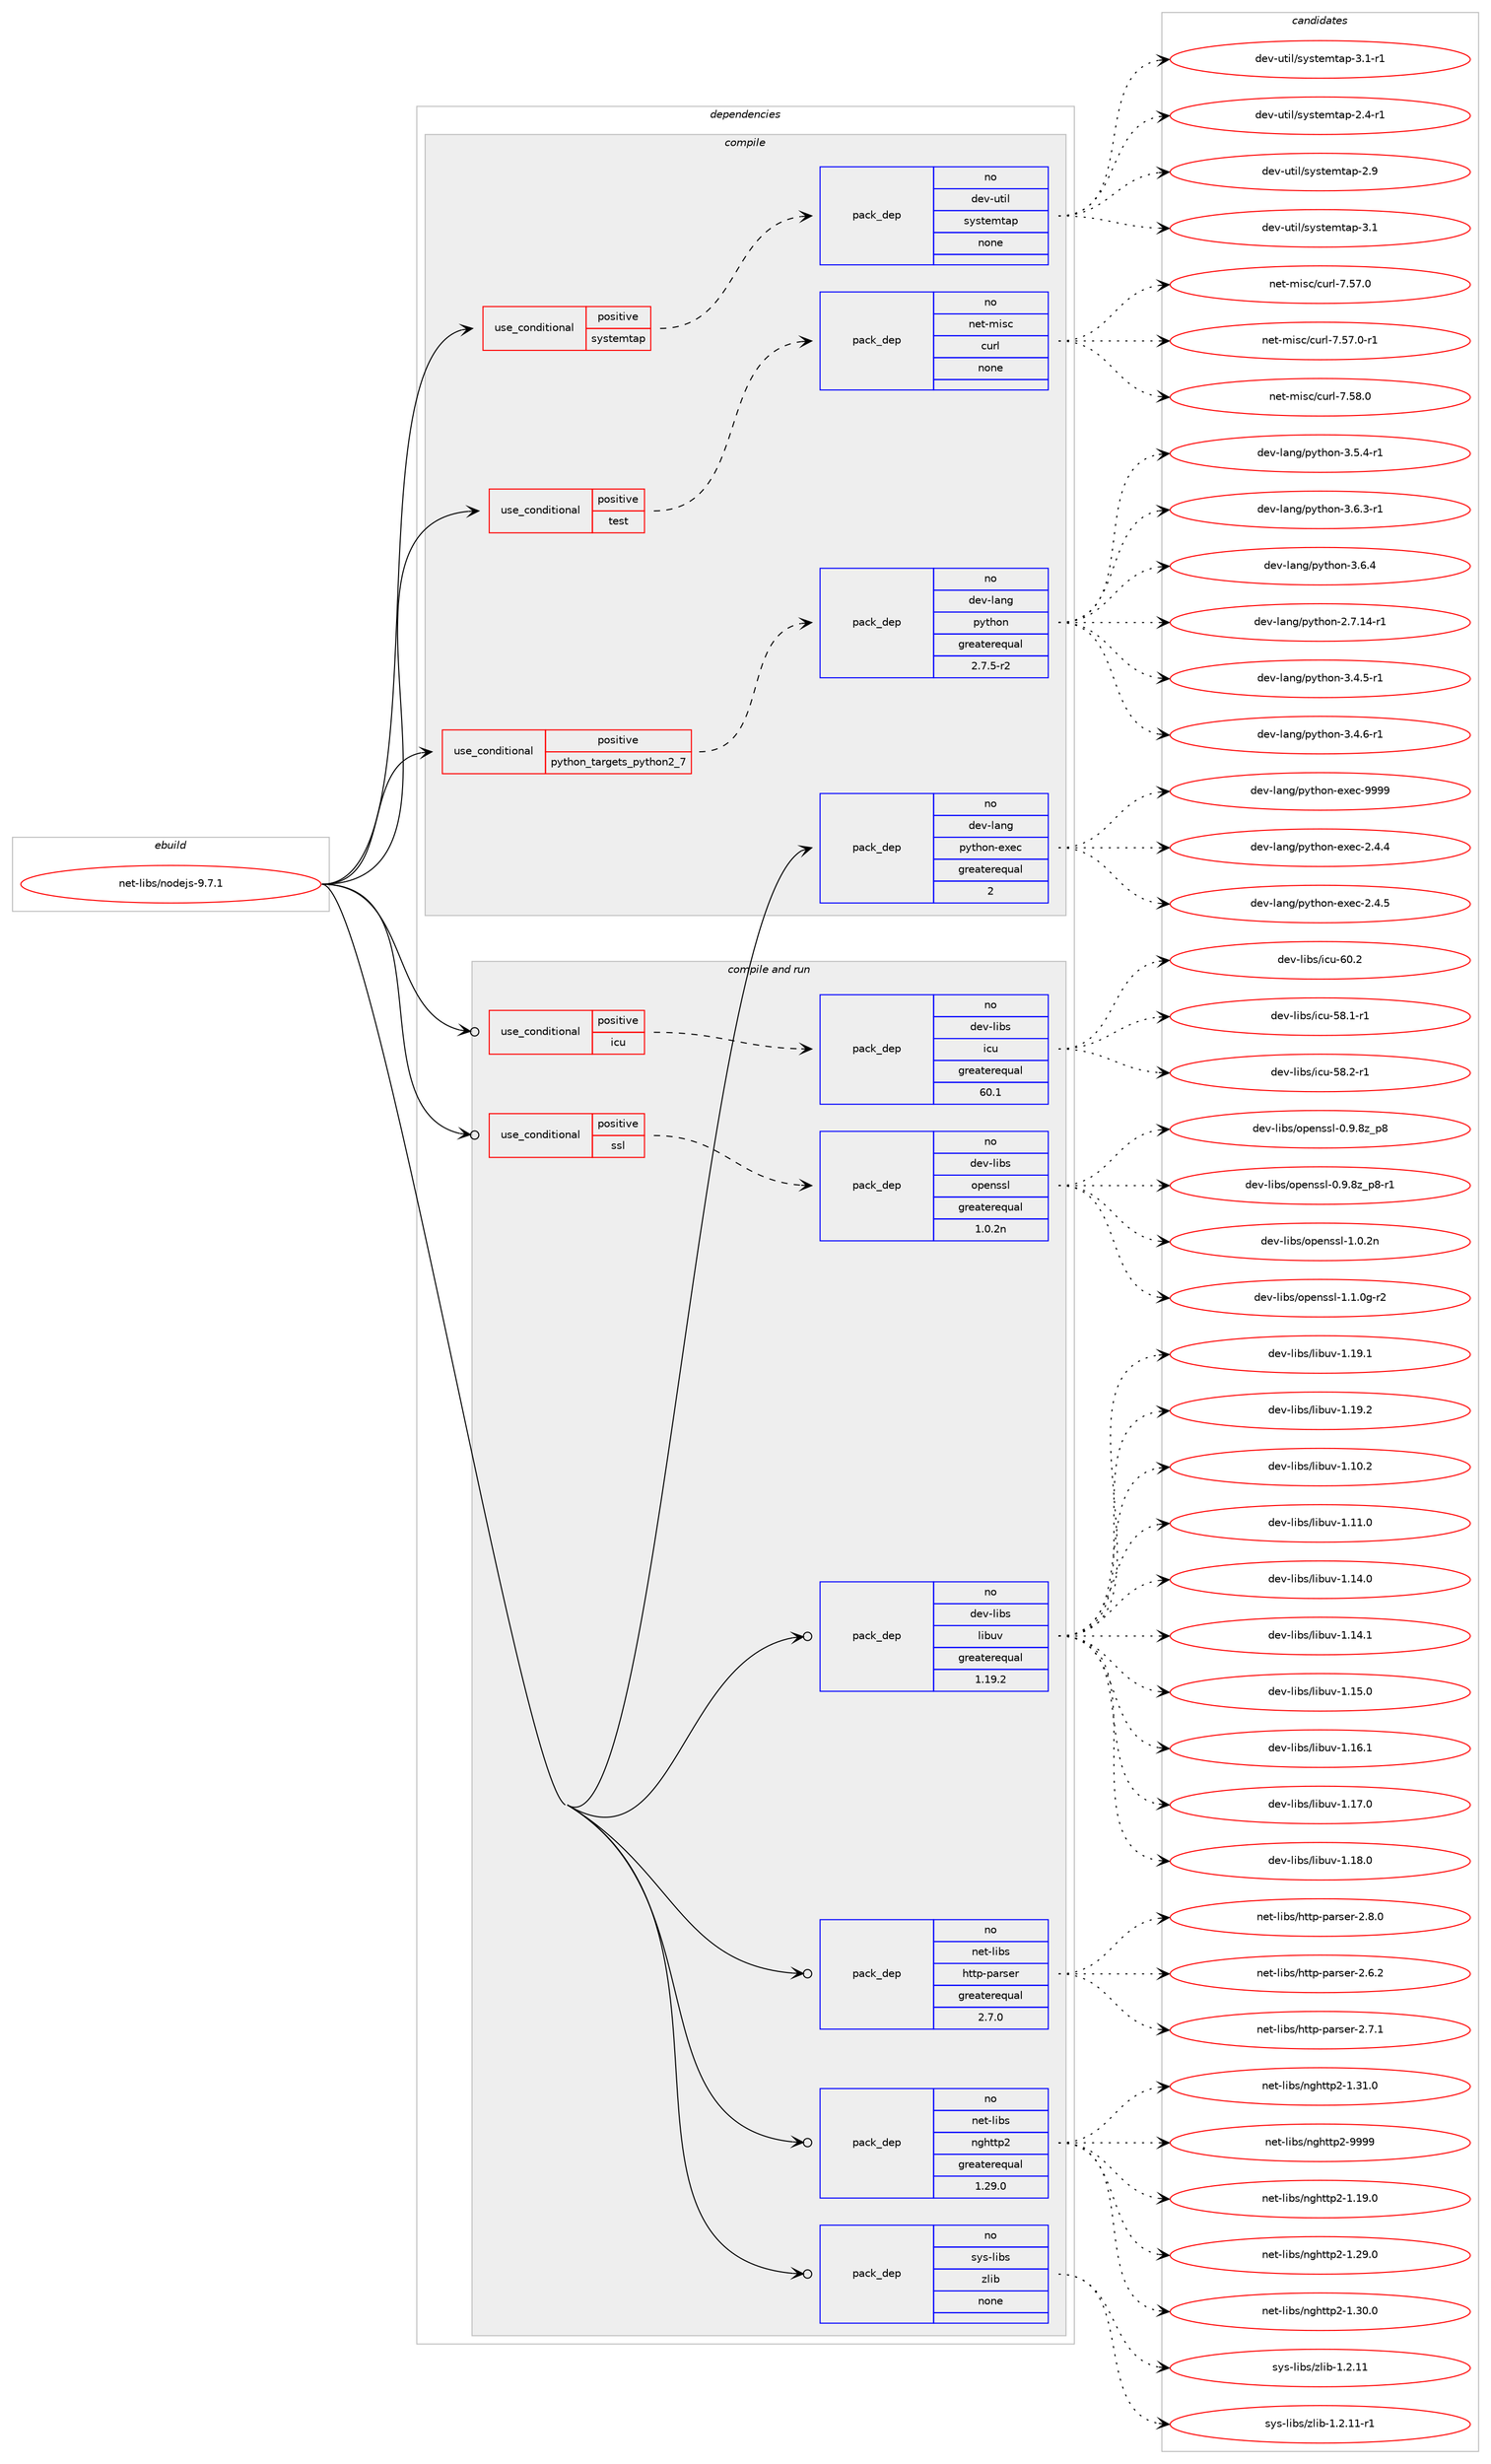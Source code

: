 digraph prolog {

# *************
# Graph options
# *************

newrank=true;
concentrate=true;
compound=true;
graph [rankdir=LR,fontname=Helvetica,fontsize=10,ranksep=1.5];#, ranksep=2.5, nodesep=0.2];
edge  [arrowhead=vee];
node  [fontname=Helvetica,fontsize=10];

# **********
# The ebuild
# **********

subgraph cluster_leftcol {
color=gray;
rank=same;
label=<<i>ebuild</i>>;
id [label="net-libs/nodejs-9.7.1", color=red, width=4, href="../net-libs/nodejs-9.7.1.svg"];
}

# ****************
# The dependencies
# ****************

subgraph cluster_midcol {
color=gray;
label=<<i>dependencies</i>>;
subgraph cluster_compile {
fillcolor="#eeeeee";
style=filled;
label=<<i>compile</i>>;
subgraph cond137 {
dependency602 [label=<<TABLE BORDER="0" CELLBORDER="1" CELLSPACING="0" CELLPADDING="4"><TR><TD ROWSPAN="3" CELLPADDING="10">use_conditional</TD></TR><TR><TD>positive</TD></TR><TR><TD>python_targets_python2_7</TD></TR></TABLE>>, shape=none, color=red];
subgraph pack449 {
dependency603 [label=<<TABLE BORDER="0" CELLBORDER="1" CELLSPACING="0" CELLPADDING="4" WIDTH="220"><TR><TD ROWSPAN="6" CELLPADDING="30">pack_dep</TD></TR><TR><TD WIDTH="110">no</TD></TR><TR><TD>dev-lang</TD></TR><TR><TD>python</TD></TR><TR><TD>greaterequal</TD></TR><TR><TD>2.7.5-r2</TD></TR></TABLE>>, shape=none, color=blue];
}
dependency602:e -> dependency603:w [weight=20,style="dashed",arrowhead="vee"];
}
id:e -> dependency602:w [weight=20,style="solid",arrowhead="vee"];
subgraph cond138 {
dependency604 [label=<<TABLE BORDER="0" CELLBORDER="1" CELLSPACING="0" CELLPADDING="4"><TR><TD ROWSPAN="3" CELLPADDING="10">use_conditional</TD></TR><TR><TD>positive</TD></TR><TR><TD>systemtap</TD></TR></TABLE>>, shape=none, color=red];
subgraph pack450 {
dependency605 [label=<<TABLE BORDER="0" CELLBORDER="1" CELLSPACING="0" CELLPADDING="4" WIDTH="220"><TR><TD ROWSPAN="6" CELLPADDING="30">pack_dep</TD></TR><TR><TD WIDTH="110">no</TD></TR><TR><TD>dev-util</TD></TR><TR><TD>systemtap</TD></TR><TR><TD>none</TD></TR><TR><TD></TD></TR></TABLE>>, shape=none, color=blue];
}
dependency604:e -> dependency605:w [weight=20,style="dashed",arrowhead="vee"];
}
id:e -> dependency604:w [weight=20,style="solid",arrowhead="vee"];
subgraph cond139 {
dependency606 [label=<<TABLE BORDER="0" CELLBORDER="1" CELLSPACING="0" CELLPADDING="4"><TR><TD ROWSPAN="3" CELLPADDING="10">use_conditional</TD></TR><TR><TD>positive</TD></TR><TR><TD>test</TD></TR></TABLE>>, shape=none, color=red];
subgraph pack451 {
dependency607 [label=<<TABLE BORDER="0" CELLBORDER="1" CELLSPACING="0" CELLPADDING="4" WIDTH="220"><TR><TD ROWSPAN="6" CELLPADDING="30">pack_dep</TD></TR><TR><TD WIDTH="110">no</TD></TR><TR><TD>net-misc</TD></TR><TR><TD>curl</TD></TR><TR><TD>none</TD></TR><TR><TD></TD></TR></TABLE>>, shape=none, color=blue];
}
dependency606:e -> dependency607:w [weight=20,style="dashed",arrowhead="vee"];
}
id:e -> dependency606:w [weight=20,style="solid",arrowhead="vee"];
subgraph pack452 {
dependency608 [label=<<TABLE BORDER="0" CELLBORDER="1" CELLSPACING="0" CELLPADDING="4" WIDTH="220"><TR><TD ROWSPAN="6" CELLPADDING="30">pack_dep</TD></TR><TR><TD WIDTH="110">no</TD></TR><TR><TD>dev-lang</TD></TR><TR><TD>python-exec</TD></TR><TR><TD>greaterequal</TD></TR><TR><TD>2</TD></TR></TABLE>>, shape=none, color=blue];
}
id:e -> dependency608:w [weight=20,style="solid",arrowhead="vee"];
}
subgraph cluster_compileandrun {
fillcolor="#eeeeee";
style=filled;
label=<<i>compile and run</i>>;
subgraph cond140 {
dependency609 [label=<<TABLE BORDER="0" CELLBORDER="1" CELLSPACING="0" CELLPADDING="4"><TR><TD ROWSPAN="3" CELLPADDING="10">use_conditional</TD></TR><TR><TD>positive</TD></TR><TR><TD>icu</TD></TR></TABLE>>, shape=none, color=red];
subgraph pack453 {
dependency610 [label=<<TABLE BORDER="0" CELLBORDER="1" CELLSPACING="0" CELLPADDING="4" WIDTH="220"><TR><TD ROWSPAN="6" CELLPADDING="30">pack_dep</TD></TR><TR><TD WIDTH="110">no</TD></TR><TR><TD>dev-libs</TD></TR><TR><TD>icu</TD></TR><TR><TD>greaterequal</TD></TR><TR><TD>60.1</TD></TR></TABLE>>, shape=none, color=blue];
}
dependency609:e -> dependency610:w [weight=20,style="dashed",arrowhead="vee"];
}
id:e -> dependency609:w [weight=20,style="solid",arrowhead="odotvee"];
subgraph cond141 {
dependency611 [label=<<TABLE BORDER="0" CELLBORDER="1" CELLSPACING="0" CELLPADDING="4"><TR><TD ROWSPAN="3" CELLPADDING="10">use_conditional</TD></TR><TR><TD>positive</TD></TR><TR><TD>ssl</TD></TR></TABLE>>, shape=none, color=red];
subgraph pack454 {
dependency612 [label=<<TABLE BORDER="0" CELLBORDER="1" CELLSPACING="0" CELLPADDING="4" WIDTH="220"><TR><TD ROWSPAN="6" CELLPADDING="30">pack_dep</TD></TR><TR><TD WIDTH="110">no</TD></TR><TR><TD>dev-libs</TD></TR><TR><TD>openssl</TD></TR><TR><TD>greaterequal</TD></TR><TR><TD>1.0.2n</TD></TR></TABLE>>, shape=none, color=blue];
}
dependency611:e -> dependency612:w [weight=20,style="dashed",arrowhead="vee"];
}
id:e -> dependency611:w [weight=20,style="solid",arrowhead="odotvee"];
subgraph pack455 {
dependency613 [label=<<TABLE BORDER="0" CELLBORDER="1" CELLSPACING="0" CELLPADDING="4" WIDTH="220"><TR><TD ROWSPAN="6" CELLPADDING="30">pack_dep</TD></TR><TR><TD WIDTH="110">no</TD></TR><TR><TD>dev-libs</TD></TR><TR><TD>libuv</TD></TR><TR><TD>greaterequal</TD></TR><TR><TD>1.19.2</TD></TR></TABLE>>, shape=none, color=blue];
}
id:e -> dependency613:w [weight=20,style="solid",arrowhead="odotvee"];
subgraph pack456 {
dependency614 [label=<<TABLE BORDER="0" CELLBORDER="1" CELLSPACING="0" CELLPADDING="4" WIDTH="220"><TR><TD ROWSPAN="6" CELLPADDING="30">pack_dep</TD></TR><TR><TD WIDTH="110">no</TD></TR><TR><TD>net-libs</TD></TR><TR><TD>http-parser</TD></TR><TR><TD>greaterequal</TD></TR><TR><TD>2.7.0</TD></TR></TABLE>>, shape=none, color=blue];
}
id:e -> dependency614:w [weight=20,style="solid",arrowhead="odotvee"];
subgraph pack457 {
dependency615 [label=<<TABLE BORDER="0" CELLBORDER="1" CELLSPACING="0" CELLPADDING="4" WIDTH="220"><TR><TD ROWSPAN="6" CELLPADDING="30">pack_dep</TD></TR><TR><TD WIDTH="110">no</TD></TR><TR><TD>net-libs</TD></TR><TR><TD>nghttp2</TD></TR><TR><TD>greaterequal</TD></TR><TR><TD>1.29.0</TD></TR></TABLE>>, shape=none, color=blue];
}
id:e -> dependency615:w [weight=20,style="solid",arrowhead="odotvee"];
subgraph pack458 {
dependency616 [label=<<TABLE BORDER="0" CELLBORDER="1" CELLSPACING="0" CELLPADDING="4" WIDTH="220"><TR><TD ROWSPAN="6" CELLPADDING="30">pack_dep</TD></TR><TR><TD WIDTH="110">no</TD></TR><TR><TD>sys-libs</TD></TR><TR><TD>zlib</TD></TR><TR><TD>none</TD></TR><TR><TD></TD></TR></TABLE>>, shape=none, color=blue];
}
id:e -> dependency616:w [weight=20,style="solid",arrowhead="odotvee"];
}
subgraph cluster_run {
fillcolor="#eeeeee";
style=filled;
label=<<i>run</i>>;
}
}

# **************
# The candidates
# **************

subgraph cluster_choices {
rank=same;
color=gray;
label=<<i>candidates</i>>;

subgraph choice449 {
color=black;
nodesep=1;
choice100101118451089711010347112121116104111110455046554649524511449 [label="dev-lang/python-2.7.14-r1", color=red, width=4,href="../dev-lang/python-2.7.14-r1.svg"];
choice1001011184510897110103471121211161041111104551465246534511449 [label="dev-lang/python-3.4.5-r1", color=red, width=4,href="../dev-lang/python-3.4.5-r1.svg"];
choice1001011184510897110103471121211161041111104551465246544511449 [label="dev-lang/python-3.4.6-r1", color=red, width=4,href="../dev-lang/python-3.4.6-r1.svg"];
choice1001011184510897110103471121211161041111104551465346524511449 [label="dev-lang/python-3.5.4-r1", color=red, width=4,href="../dev-lang/python-3.5.4-r1.svg"];
choice1001011184510897110103471121211161041111104551465446514511449 [label="dev-lang/python-3.6.3-r1", color=red, width=4,href="../dev-lang/python-3.6.3-r1.svg"];
choice100101118451089711010347112121116104111110455146544652 [label="dev-lang/python-3.6.4", color=red, width=4,href="../dev-lang/python-3.6.4.svg"];
dependency603:e -> choice100101118451089711010347112121116104111110455046554649524511449:w [style=dotted,weight="100"];
dependency603:e -> choice1001011184510897110103471121211161041111104551465246534511449:w [style=dotted,weight="100"];
dependency603:e -> choice1001011184510897110103471121211161041111104551465246544511449:w [style=dotted,weight="100"];
dependency603:e -> choice1001011184510897110103471121211161041111104551465346524511449:w [style=dotted,weight="100"];
dependency603:e -> choice1001011184510897110103471121211161041111104551465446514511449:w [style=dotted,weight="100"];
dependency603:e -> choice100101118451089711010347112121116104111110455146544652:w [style=dotted,weight="100"];
}
subgraph choice450 {
color=black;
nodesep=1;
choice100101118451171161051084711512111511610110911697112455046524511449 [label="dev-util/systemtap-2.4-r1", color=red, width=4,href="../dev-util/systemtap-2.4-r1.svg"];
choice10010111845117116105108471151211151161011091169711245504657 [label="dev-util/systemtap-2.9", color=red, width=4,href="../dev-util/systemtap-2.9.svg"];
choice10010111845117116105108471151211151161011091169711245514649 [label="dev-util/systemtap-3.1", color=red, width=4,href="../dev-util/systemtap-3.1.svg"];
choice100101118451171161051084711512111511610110911697112455146494511449 [label="dev-util/systemtap-3.1-r1", color=red, width=4,href="../dev-util/systemtap-3.1-r1.svg"];
dependency605:e -> choice100101118451171161051084711512111511610110911697112455046524511449:w [style=dotted,weight="100"];
dependency605:e -> choice10010111845117116105108471151211151161011091169711245504657:w [style=dotted,weight="100"];
dependency605:e -> choice10010111845117116105108471151211151161011091169711245514649:w [style=dotted,weight="100"];
dependency605:e -> choice100101118451171161051084711512111511610110911697112455146494511449:w [style=dotted,weight="100"];
}
subgraph choice451 {
color=black;
nodesep=1;
choice1101011164510910511599479911711410845554653554648 [label="net-misc/curl-7.57.0", color=red, width=4,href="../net-misc/curl-7.57.0.svg"];
choice11010111645109105115994799117114108455546535546484511449 [label="net-misc/curl-7.57.0-r1", color=red, width=4,href="../net-misc/curl-7.57.0-r1.svg"];
choice1101011164510910511599479911711410845554653564648 [label="net-misc/curl-7.58.0", color=red, width=4,href="../net-misc/curl-7.58.0.svg"];
dependency607:e -> choice1101011164510910511599479911711410845554653554648:w [style=dotted,weight="100"];
dependency607:e -> choice11010111645109105115994799117114108455546535546484511449:w [style=dotted,weight="100"];
dependency607:e -> choice1101011164510910511599479911711410845554653564648:w [style=dotted,weight="100"];
}
subgraph choice452 {
color=black;
nodesep=1;
choice1001011184510897110103471121211161041111104510112010199455046524652 [label="dev-lang/python-exec-2.4.4", color=red, width=4,href="../dev-lang/python-exec-2.4.4.svg"];
choice1001011184510897110103471121211161041111104510112010199455046524653 [label="dev-lang/python-exec-2.4.5", color=red, width=4,href="../dev-lang/python-exec-2.4.5.svg"];
choice10010111845108971101034711212111610411111045101120101994557575757 [label="dev-lang/python-exec-9999", color=red, width=4,href="../dev-lang/python-exec-9999.svg"];
dependency608:e -> choice1001011184510897110103471121211161041111104510112010199455046524652:w [style=dotted,weight="100"];
dependency608:e -> choice1001011184510897110103471121211161041111104510112010199455046524653:w [style=dotted,weight="100"];
dependency608:e -> choice10010111845108971101034711212111610411111045101120101994557575757:w [style=dotted,weight="100"];
}
subgraph choice453 {
color=black;
nodesep=1;
choice1001011184510810598115471059911745535646494511449 [label="dev-libs/icu-58.1-r1", color=red, width=4,href="../dev-libs/icu-58.1-r1.svg"];
choice1001011184510810598115471059911745535646504511449 [label="dev-libs/icu-58.2-r1", color=red, width=4,href="../dev-libs/icu-58.2-r1.svg"];
choice100101118451081059811547105991174554484650 [label="dev-libs/icu-60.2", color=red, width=4,href="../dev-libs/icu-60.2.svg"];
dependency610:e -> choice1001011184510810598115471059911745535646494511449:w [style=dotted,weight="100"];
dependency610:e -> choice1001011184510810598115471059911745535646504511449:w [style=dotted,weight="100"];
dependency610:e -> choice100101118451081059811547105991174554484650:w [style=dotted,weight="100"];
}
subgraph choice454 {
color=black;
nodesep=1;
choice1001011184510810598115471111121011101151151084548465746561229511256 [label="dev-libs/openssl-0.9.8z_p8", color=red, width=4,href="../dev-libs/openssl-0.9.8z_p8.svg"];
choice10010111845108105981154711111210111011511510845484657465612295112564511449 [label="dev-libs/openssl-0.9.8z_p8-r1", color=red, width=4,href="../dev-libs/openssl-0.9.8z_p8-r1.svg"];
choice100101118451081059811547111112101110115115108454946484650110 [label="dev-libs/openssl-1.0.2n", color=red, width=4,href="../dev-libs/openssl-1.0.2n.svg"];
choice1001011184510810598115471111121011101151151084549464946481034511450 [label="dev-libs/openssl-1.1.0g-r2", color=red, width=4,href="../dev-libs/openssl-1.1.0g-r2.svg"];
dependency612:e -> choice1001011184510810598115471111121011101151151084548465746561229511256:w [style=dotted,weight="100"];
dependency612:e -> choice10010111845108105981154711111210111011511510845484657465612295112564511449:w [style=dotted,weight="100"];
dependency612:e -> choice100101118451081059811547111112101110115115108454946484650110:w [style=dotted,weight="100"];
dependency612:e -> choice1001011184510810598115471111121011101151151084549464946481034511450:w [style=dotted,weight="100"];
}
subgraph choice455 {
color=black;
nodesep=1;
choice1001011184510810598115471081059811711845494649484650 [label="dev-libs/libuv-1.10.2", color=red, width=4,href="../dev-libs/libuv-1.10.2.svg"];
choice1001011184510810598115471081059811711845494649494648 [label="dev-libs/libuv-1.11.0", color=red, width=4,href="../dev-libs/libuv-1.11.0.svg"];
choice1001011184510810598115471081059811711845494649524648 [label="dev-libs/libuv-1.14.0", color=red, width=4,href="../dev-libs/libuv-1.14.0.svg"];
choice1001011184510810598115471081059811711845494649524649 [label="dev-libs/libuv-1.14.1", color=red, width=4,href="../dev-libs/libuv-1.14.1.svg"];
choice1001011184510810598115471081059811711845494649534648 [label="dev-libs/libuv-1.15.0", color=red, width=4,href="../dev-libs/libuv-1.15.0.svg"];
choice1001011184510810598115471081059811711845494649544649 [label="dev-libs/libuv-1.16.1", color=red, width=4,href="../dev-libs/libuv-1.16.1.svg"];
choice1001011184510810598115471081059811711845494649554648 [label="dev-libs/libuv-1.17.0", color=red, width=4,href="../dev-libs/libuv-1.17.0.svg"];
choice1001011184510810598115471081059811711845494649564648 [label="dev-libs/libuv-1.18.0", color=red, width=4,href="../dev-libs/libuv-1.18.0.svg"];
choice1001011184510810598115471081059811711845494649574649 [label="dev-libs/libuv-1.19.1", color=red, width=4,href="../dev-libs/libuv-1.19.1.svg"];
choice1001011184510810598115471081059811711845494649574650 [label="dev-libs/libuv-1.19.2", color=red, width=4,href="../dev-libs/libuv-1.19.2.svg"];
dependency613:e -> choice1001011184510810598115471081059811711845494649484650:w [style=dotted,weight="100"];
dependency613:e -> choice1001011184510810598115471081059811711845494649494648:w [style=dotted,weight="100"];
dependency613:e -> choice1001011184510810598115471081059811711845494649524648:w [style=dotted,weight="100"];
dependency613:e -> choice1001011184510810598115471081059811711845494649524649:w [style=dotted,weight="100"];
dependency613:e -> choice1001011184510810598115471081059811711845494649534648:w [style=dotted,weight="100"];
dependency613:e -> choice1001011184510810598115471081059811711845494649544649:w [style=dotted,weight="100"];
dependency613:e -> choice1001011184510810598115471081059811711845494649554648:w [style=dotted,weight="100"];
dependency613:e -> choice1001011184510810598115471081059811711845494649564648:w [style=dotted,weight="100"];
dependency613:e -> choice1001011184510810598115471081059811711845494649574649:w [style=dotted,weight="100"];
dependency613:e -> choice1001011184510810598115471081059811711845494649574650:w [style=dotted,weight="100"];
}
subgraph choice456 {
color=black;
nodesep=1;
choice1101011164510810598115471041161161124511297114115101114455046544650 [label="net-libs/http-parser-2.6.2", color=red, width=4,href="../net-libs/http-parser-2.6.2.svg"];
choice1101011164510810598115471041161161124511297114115101114455046554649 [label="net-libs/http-parser-2.7.1", color=red, width=4,href="../net-libs/http-parser-2.7.1.svg"];
choice1101011164510810598115471041161161124511297114115101114455046564648 [label="net-libs/http-parser-2.8.0", color=red, width=4,href="../net-libs/http-parser-2.8.0.svg"];
dependency614:e -> choice1101011164510810598115471041161161124511297114115101114455046544650:w [style=dotted,weight="100"];
dependency614:e -> choice1101011164510810598115471041161161124511297114115101114455046554649:w [style=dotted,weight="100"];
dependency614:e -> choice1101011164510810598115471041161161124511297114115101114455046564648:w [style=dotted,weight="100"];
}
subgraph choice457 {
color=black;
nodesep=1;
choice1101011164510810598115471101031041161161125045494649574648 [label="net-libs/nghttp2-1.19.0", color=red, width=4,href="../net-libs/nghttp2-1.19.0.svg"];
choice1101011164510810598115471101031041161161125045494650574648 [label="net-libs/nghttp2-1.29.0", color=red, width=4,href="../net-libs/nghttp2-1.29.0.svg"];
choice1101011164510810598115471101031041161161125045494651484648 [label="net-libs/nghttp2-1.30.0", color=red, width=4,href="../net-libs/nghttp2-1.30.0.svg"];
choice1101011164510810598115471101031041161161125045494651494648 [label="net-libs/nghttp2-1.31.0", color=red, width=4,href="../net-libs/nghttp2-1.31.0.svg"];
choice110101116451081059811547110103104116116112504557575757 [label="net-libs/nghttp2-9999", color=red, width=4,href="../net-libs/nghttp2-9999.svg"];
dependency615:e -> choice1101011164510810598115471101031041161161125045494649574648:w [style=dotted,weight="100"];
dependency615:e -> choice1101011164510810598115471101031041161161125045494650574648:w [style=dotted,weight="100"];
dependency615:e -> choice1101011164510810598115471101031041161161125045494651484648:w [style=dotted,weight="100"];
dependency615:e -> choice1101011164510810598115471101031041161161125045494651494648:w [style=dotted,weight="100"];
dependency615:e -> choice110101116451081059811547110103104116116112504557575757:w [style=dotted,weight="100"];
}
subgraph choice458 {
color=black;
nodesep=1;
choice1151211154510810598115471221081059845494650464949 [label="sys-libs/zlib-1.2.11", color=red, width=4,href="../sys-libs/zlib-1.2.11.svg"];
choice11512111545108105981154712210810598454946504649494511449 [label="sys-libs/zlib-1.2.11-r1", color=red, width=4,href="../sys-libs/zlib-1.2.11-r1.svg"];
dependency616:e -> choice1151211154510810598115471221081059845494650464949:w [style=dotted,weight="100"];
dependency616:e -> choice11512111545108105981154712210810598454946504649494511449:w [style=dotted,weight="100"];
}
}

}
